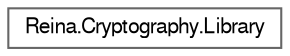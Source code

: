 digraph "Graphical Class Hierarchy"
{
 // LATEX_PDF_SIZE
  bgcolor="transparent";
  edge [fontname=FreeSans,fontsize=10,labelfontname=FreeSans,labelfontsize=10];
  node [fontname=FreeSans,fontsize=10,shape=box,height=0.2,width=0.4];
  rankdir="LR";
  Node0 [id="Node000000",label="Reina.Cryptography.Library",height=0.2,width=0.4,color="grey40", fillcolor="white", style="filled",URL="$class_reina_1_1_cryptography_1_1_library.html",tooltip="Provides core functionality for encryption and decryption of data, interfacing with Azure Key Vault f..."];
}

